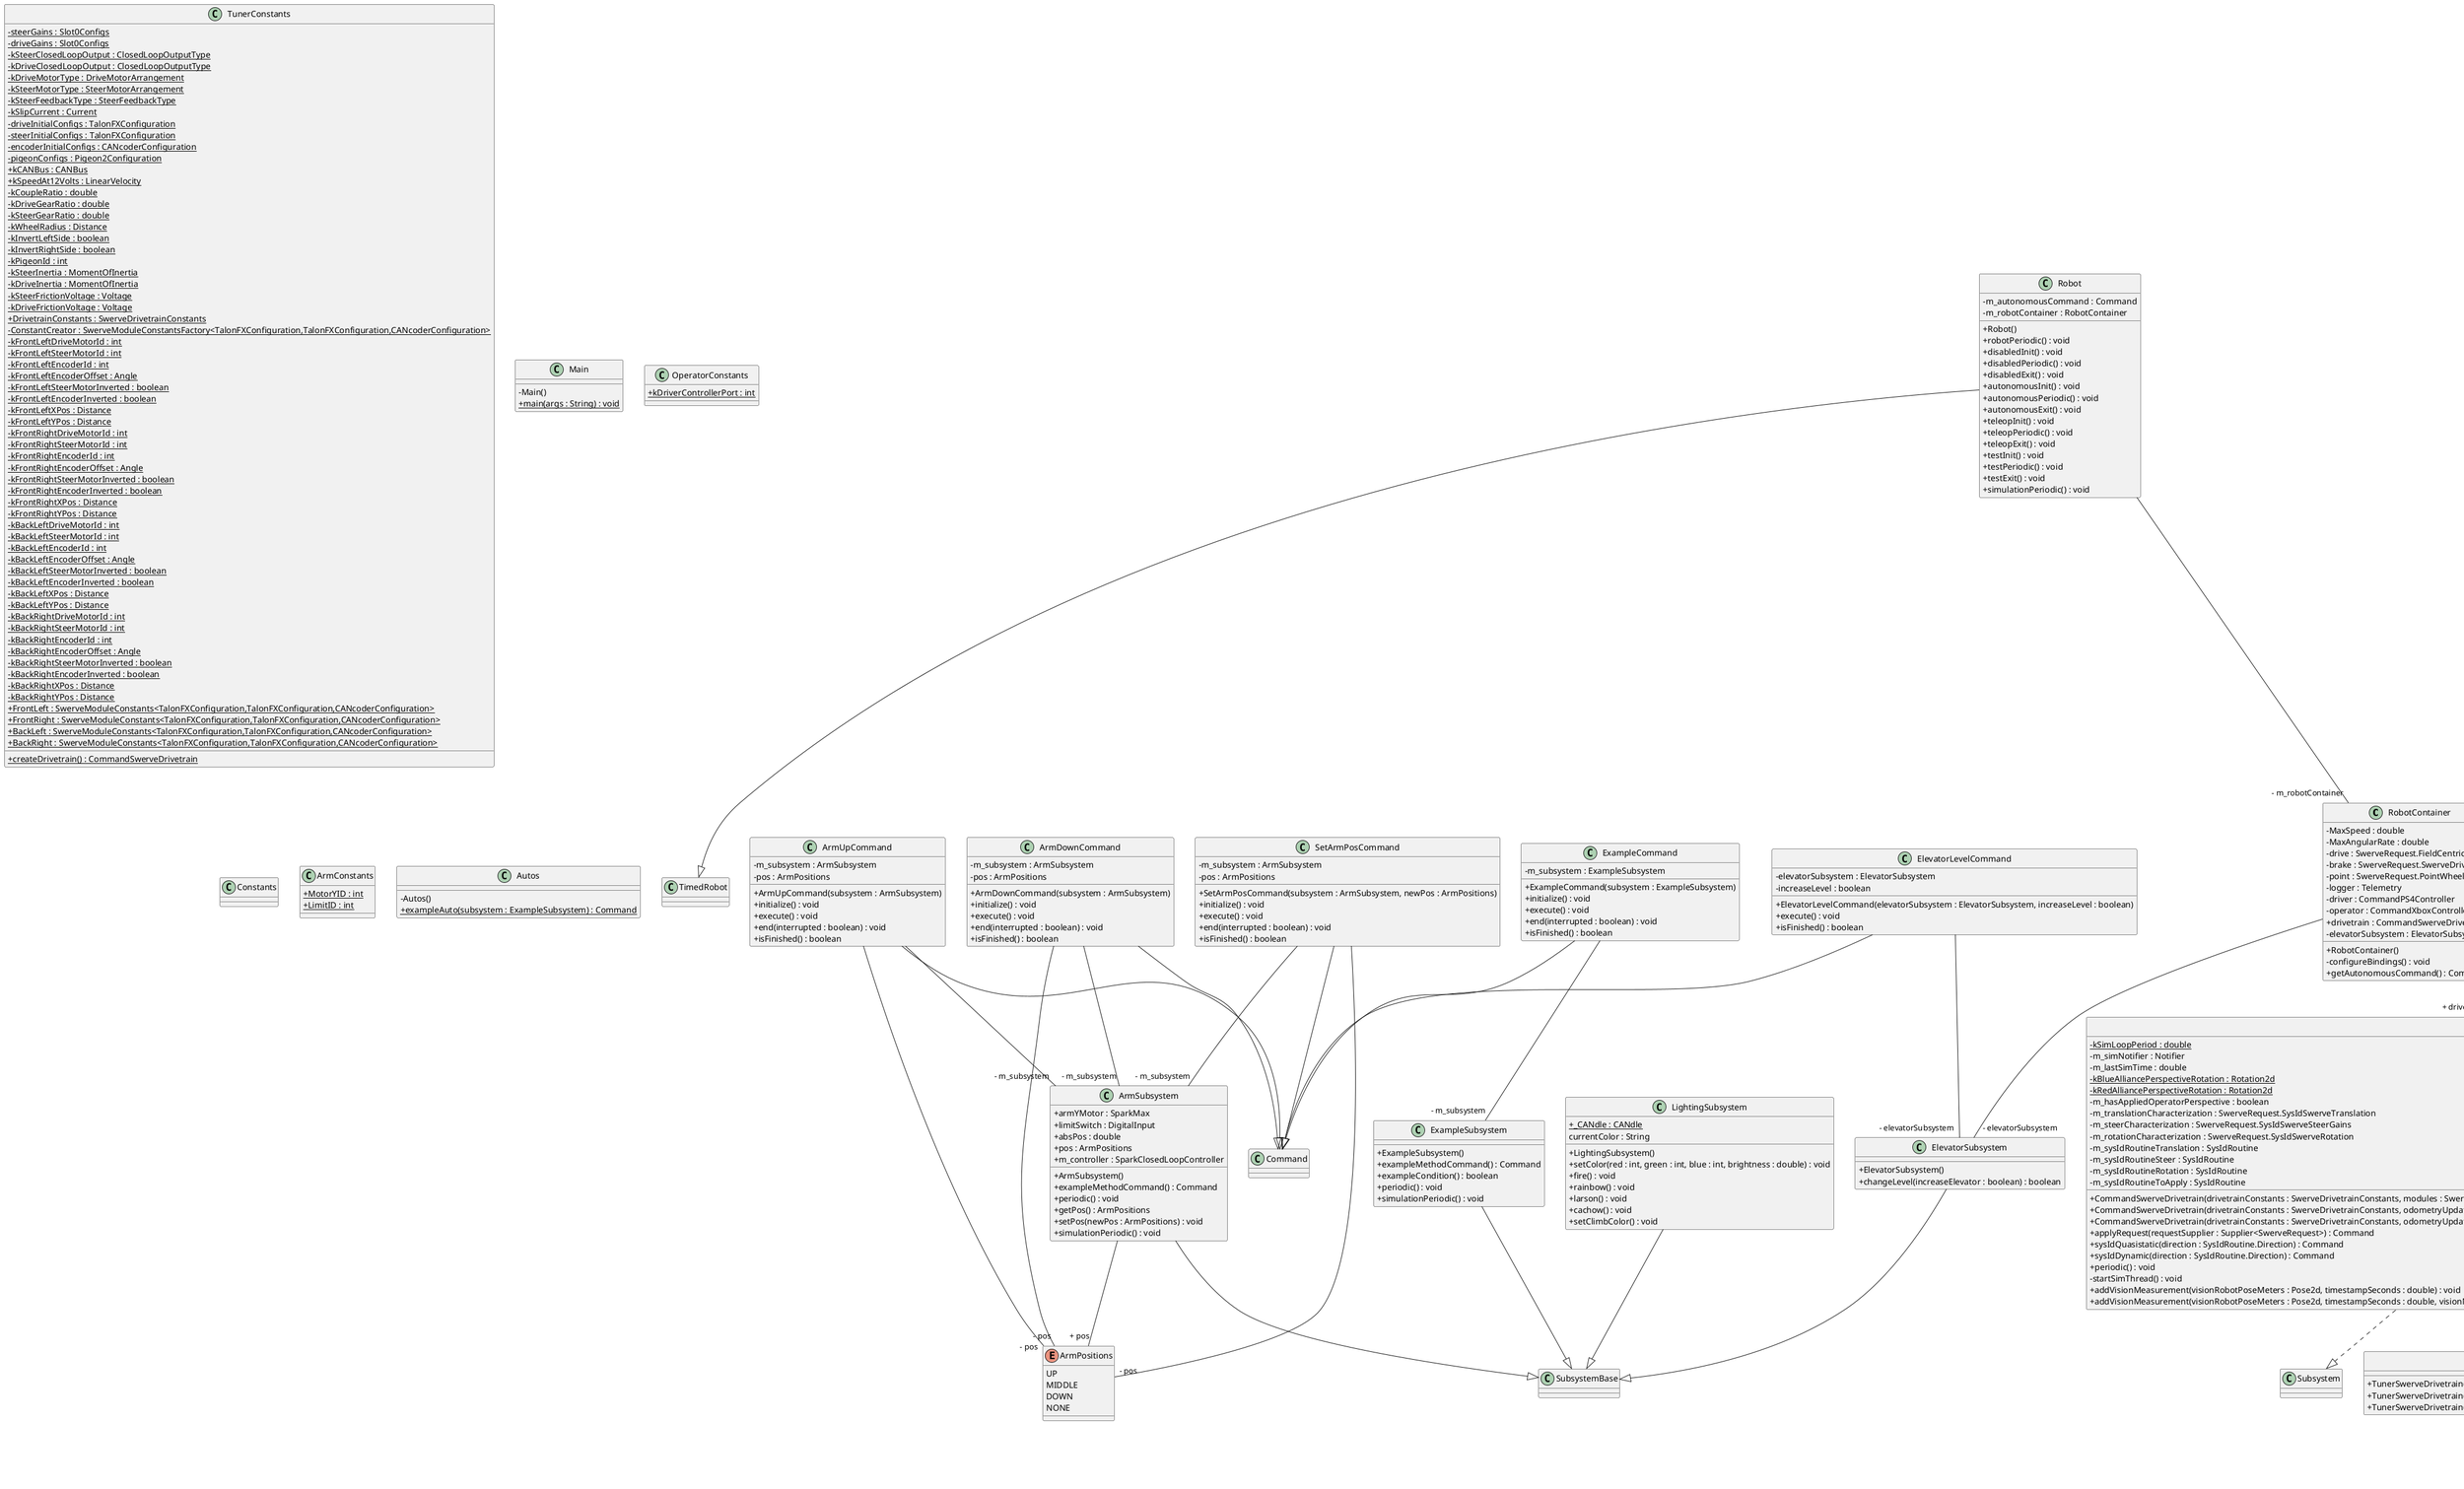 @startuml
skinparam classAttributeIconSize 0
class RobotContainer{
- MaxSpeed : double
- MaxAngularRate : double
- drive : SwerveRequest.FieldCentric
- brake : SwerveRequest.SwerveDriveBrake
- point : SwerveRequest.PointWheelsAt
- logger : Telemetry
- driver : CommandPS4Controller
- operator : CommandXboxController
+ drivetrain : CommandSwerveDrivetrain
- elevatorSubsystem : ElevatorSubsystem
+ RobotContainer()
- configureBindings() : void
+ getAutonomousCommand() : Command
}
class SetArmPosCommand{
- m_subsystem : ArmSubsystem
- pos : ArmPositions
+ SetArmPosCommand(subsystem : ArmSubsystem, newPos : ArmPositions)
+ initialize() : void
+ execute() : void
+ end(interrupted : boolean) : void
+ isFinished() : boolean
}
SetArmPosCommand --|> Command
class TunerConstants{
- {static} steerGains : Slot0Configs
- {static} driveGains : Slot0Configs
- {static} kSteerClosedLoopOutput : ClosedLoopOutputType
- {static} kDriveClosedLoopOutput : ClosedLoopOutputType
- {static} kDriveMotorType : DriveMotorArrangement
- {static} kSteerMotorType : SteerMotorArrangement
- {static} kSteerFeedbackType : SteerFeedbackType
- {static} kSlipCurrent : Current
- {static} driveInitialConfigs : TalonFXConfiguration
- {static} steerInitialConfigs : TalonFXConfiguration
- {static} encoderInitialConfigs : CANcoderConfiguration
- {static} pigeonConfigs : Pigeon2Configuration
+ {static} kCANBus : CANBus
+ {static} kSpeedAt12Volts : LinearVelocity
- {static} kCoupleRatio : double
- {static} kDriveGearRatio : double
- {static} kSteerGearRatio : double
- {static} kWheelRadius : Distance
- {static} kInvertLeftSide : boolean
- {static} kInvertRightSide : boolean
- {static} kPigeonId : int
- {static} kSteerInertia : MomentOfInertia
- {static} kDriveInertia : MomentOfInertia
- {static} kSteerFrictionVoltage : Voltage
- {static} kDriveFrictionVoltage : Voltage
+ {static} DrivetrainConstants : SwerveDrivetrainConstants
- {static} ConstantCreator : SwerveModuleConstantsFactory<TalonFXConfiguration,TalonFXConfiguration,CANcoderConfiguration>
- {static} kFrontLeftDriveMotorId : int
- {static} kFrontLeftSteerMotorId : int
- {static} kFrontLeftEncoderId : int
- {static} kFrontLeftEncoderOffset : Angle
- {static} kFrontLeftSteerMotorInverted : boolean
- {static} kFrontLeftEncoderInverted : boolean
- {static} kFrontLeftXPos : Distance
- {static} kFrontLeftYPos : Distance
- {static} kFrontRightDriveMotorId : int
- {static} kFrontRightSteerMotorId : int
- {static} kFrontRightEncoderId : int
- {static} kFrontRightEncoderOffset : Angle
- {static} kFrontRightSteerMotorInverted : boolean
- {static} kFrontRightEncoderInverted : boolean
- {static} kFrontRightXPos : Distance
- {static} kFrontRightYPos : Distance
- {static} kBackLeftDriveMotorId : int
- {static} kBackLeftSteerMotorId : int
- {static} kBackLeftEncoderId : int
- {static} kBackLeftEncoderOffset : Angle
- {static} kBackLeftSteerMotorInverted : boolean
- {static} kBackLeftEncoderInverted : boolean
- {static} kBackLeftXPos : Distance
- {static} kBackLeftYPos : Distance
- {static} kBackRightDriveMotorId : int
- {static} kBackRightSteerMotorId : int
- {static} kBackRightEncoderId : int
- {static} kBackRightEncoderOffset : Angle
- {static} kBackRightSteerMotorInverted : boolean
- {static} kBackRightEncoderInverted : boolean
- {static} kBackRightXPos : Distance
- {static} kBackRightYPos : Distance
+ {static} FrontLeft : SwerveModuleConstants<TalonFXConfiguration,TalonFXConfiguration,CANcoderConfiguration>
+ {static} FrontRight : SwerveModuleConstants<TalonFXConfiguration,TalonFXConfiguration,CANcoderConfiguration>
+ {static} BackLeft : SwerveModuleConstants<TalonFXConfiguration,TalonFXConfiguration,CANcoderConfiguration>
+ {static} BackRight : SwerveModuleConstants<TalonFXConfiguration,TalonFXConfiguration,CANcoderConfiguration>
+ {static} createDrivetrain() : CommandSwerveDrivetrain
}
class Main{
- Main()
+ {static} main(args : String) : void
}
class ExampleCommand{
- m_subsystem : ExampleSubsystem
+ ExampleCommand(subsystem : ExampleSubsystem)
+ initialize() : void
+ execute() : void
+ end(interrupted : boolean) : void
+ isFinished() : boolean
}
ExampleCommand --|> Command
class OperatorConstants{
+ {static} kDriverControllerPort : int
}
class ArmSubsystem{
+ armYMotor : SparkMax
+ limitSwitch : DigitalInput
+ absPos : double
+ pos : ArmPositions
+ m_controller : SparkClosedLoopController
+ ArmSubsystem()
+ exampleMethodCommand() : Command
+ periodic() : void
+ getPos() : ArmPositions
+ setPos(newPos : ArmPositions) : void
+ simulationPeriodic() : void
}
ArmSubsystem --|> SubsystemBase
class ExampleSubsystem{
+ ExampleSubsystem()
+ exampleMethodCommand() : Command
+ exampleCondition() : boolean
+ periodic() : void
+ simulationPeriodic() : void
}
ExampleSubsystem --|> SubsystemBase
class Telemetry{
- MaxSpeed : double
- inst : NetworkTableInstance
- driveStateTable : NetworkTable
- drivePose : StructPublisher<Pose2d>
- driveSpeeds : StructPublisher<ChassisSpeeds>
- driveModuleStates : StructArrayPublisher<SwerveModuleState>
- driveModuleTargets : StructArrayPublisher<SwerveModuleState>
- driveModulePositions : StructArrayPublisher<SwerveModulePosition>
- driveTimestamp : DoublePublisher
- driveOdometryFrequency : DoublePublisher
- table : NetworkTable
- fieldPub : DoubleArrayPublisher
- fieldTypePub : StringPublisher
- m_moduleMechanisms : Mechanism2d[]
- m_moduleSpeeds : MechanismLigament2d[]
- m_moduleDirections : MechanismLigament2d[]
- m_poseArray : double[]
- m_moduleStatesArray : double[]
- m_moduleTargetsArray : double[]
+ Telemetry(maxSpeed : double)
+ telemeterize(state : SwerveDriveState) : void
}
class CommandSwerveDrivetrain{
- {static} kSimLoopPeriod : double
- m_simNotifier : Notifier
- m_lastSimTime : double
- {static} kBlueAlliancePerspectiveRotation : Rotation2d
- {static} kRedAlliancePerspectiveRotation : Rotation2d
- m_hasAppliedOperatorPerspective : boolean
- m_translationCharacterization : SwerveRequest.SysIdSwerveTranslation
- m_steerCharacterization : SwerveRequest.SysIdSwerveSteerGains
- m_rotationCharacterization : SwerveRequest.SysIdSwerveRotation
- m_sysIdRoutineTranslation : SysIdRoutine
- m_sysIdRoutineSteer : SysIdRoutine
- m_sysIdRoutineRotation : SysIdRoutine
- m_sysIdRoutineToApply : SysIdRoutine
+ CommandSwerveDrivetrain(drivetrainConstants : SwerveDrivetrainConstants, modules : SwerveModuleConstants<?,?,?>)
+ CommandSwerveDrivetrain(drivetrainConstants : SwerveDrivetrainConstants, odometryUpdateFrequency : double, modules : SwerveModuleConstants<?,?,?>)
+ CommandSwerveDrivetrain(drivetrainConstants : SwerveDrivetrainConstants, odometryUpdateFrequency : double, odometryStandardDeviation : Matrix<N3,N1>, visionStandardDeviation : Matrix<N3,N1>, modules : SwerveModuleConstants<?,?,?>)
+ applyRequest(requestSupplier : Supplier<SwerveRequest>) : Command
+ sysIdQuasistatic(direction : SysIdRoutine.Direction) : Command
+ sysIdDynamic(direction : SysIdRoutine.Direction) : Command
+ periodic() : void
- startSimThread() : void
+ addVisionMeasurement(visionRobotPoseMeters : Pose2d, timestampSeconds : double) : void
+ addVisionMeasurement(visionRobotPoseMeters : Pose2d, timestampSeconds : double, visionMeasurementStdDevs : Matrix<N3,N1>) : void
}
CommandSwerveDrivetrain ..|> Subsystem
CommandSwerveDrivetrain --|> TunerSwerveDrivetrain
class Constants{
}
class ArmConstants{
+ {static} MotorYID : int
+ {static} LimitID : int
}
class ArmDownCommand{
- m_subsystem : ArmSubsystem
- pos : ArmPositions
+ ArmDownCommand(subsystem : ArmSubsystem)
+ initialize() : void
+ execute() : void
+ end(interrupted : boolean) : void
+ isFinished() : boolean
}
ArmDownCommand --|> Command
class Robot{
- m_autonomousCommand : Command
- m_robotContainer : RobotContainer
+ Robot()
+ robotPeriodic() : void
+ disabledInit() : void
+ disabledPeriodic() : void
+ disabledExit() : void
+ autonomousInit() : void
+ autonomousPeriodic() : void
+ autonomousExit() : void
+ teleopInit() : void
+ teleopPeriodic() : void
+ teleopExit() : void
+ testInit() : void
+ testPeriodic() : void
+ testExit() : void
+ simulationPeriodic() : void
}
Robot --|> TimedRobot
class ArmUpCommand{
- m_subsystem : ArmSubsystem
- pos : ArmPositions
+ ArmUpCommand(subsystem : ArmSubsystem)
+ initialize() : void
+ execute() : void
+ end(interrupted : boolean) : void
+ isFinished() : boolean
}
ArmUpCommand --|> Command
class ElevatorLevelCommand{
- elevatorSubsystem : ElevatorSubsystem
- increaseLevel : boolean
+ ElevatorLevelCommand(elevatorSubsystem : ElevatorSubsystem, increaseLevel : boolean)
+ execute() : void
+ isFinished() : boolean
}
ElevatorLevelCommand --|> Command
class TunerSwerveDrivetrain{
+ TunerSwerveDrivetrain(drivetrainConstants : SwerveDrivetrainConstants, modules : SwerveModuleConstants<?,?,?>)
+ TunerSwerveDrivetrain(drivetrainConstants : SwerveDrivetrainConstants, odometryUpdateFrequency : double, modules : SwerveModuleConstants<?,?,?>)
+ TunerSwerveDrivetrain(drivetrainConstants : SwerveDrivetrainConstants, odometryUpdateFrequency : double, odometryStandardDeviation : Matrix<N3,N1>, visionStandardDeviation : Matrix<N3,N1>, modules : SwerveModuleConstants<?,?,?>)
}
TunerSwerveDrivetrain --|> SwerveDrivetrain
class LightingSubsystem{
+ {static} _CANdle : CANdle
currentColor : String
+ LightingSubsystem()
+ setColor(red : int, green : int, blue : int, brightness : double) : void
+ fire() : void
+ rainbow() : void
+ larson() : void
+ cachow() : void
+ setClimbColor() : void
}
LightingSubsystem --|> SubsystemBase
class Autos{
- Autos()
+ {static} exampleAuto(subsystem : ExampleSubsystem) : Command
}
class ElevatorSubsystem{
+ ElevatorSubsystem()
+ changeLevel(increaseElevator : boolean) : boolean
}
ElevatorSubsystem --|> SubsystemBase
class AdvantageKitConstants{
+ {static} CURRENT_MODE : RobotType
}
RobotContainer--"- logger" Telemetry
RobotContainer--"+ drivetrain" CommandSwerveDrivetrain
RobotContainer--"- elevatorSubsystem" ElevatorSubsystem
SetArmPosCommand--"- m_subsystem" ArmSubsystem
SetArmPosCommand--"- pos" ArmPositions
ExampleCommand--"- m_subsystem" ExampleSubsystem
ArmSubsystem--"+ pos" ArmPositions
ArmDownCommand--"- m_subsystem" ArmSubsystem
ArmDownCommand--"- pos" ArmPositions
Robot--"- m_robotContainer" RobotContainer
ArmUpCommand--"- m_subsystem" ArmSubsystem
ArmUpCommand--"- pos" ArmPositions
ElevatorLevelCommand--"- elevatorSubsystem" ElevatorSubsystem
AdvantageKitConstants--"+ {static} CURRENT_MODE" RobotType
enum RobotType{
SIM
REAL
REPLAY
}
enum ArmPositions{
UP
MIDDLE
DOWN
NONE
}
@enduml